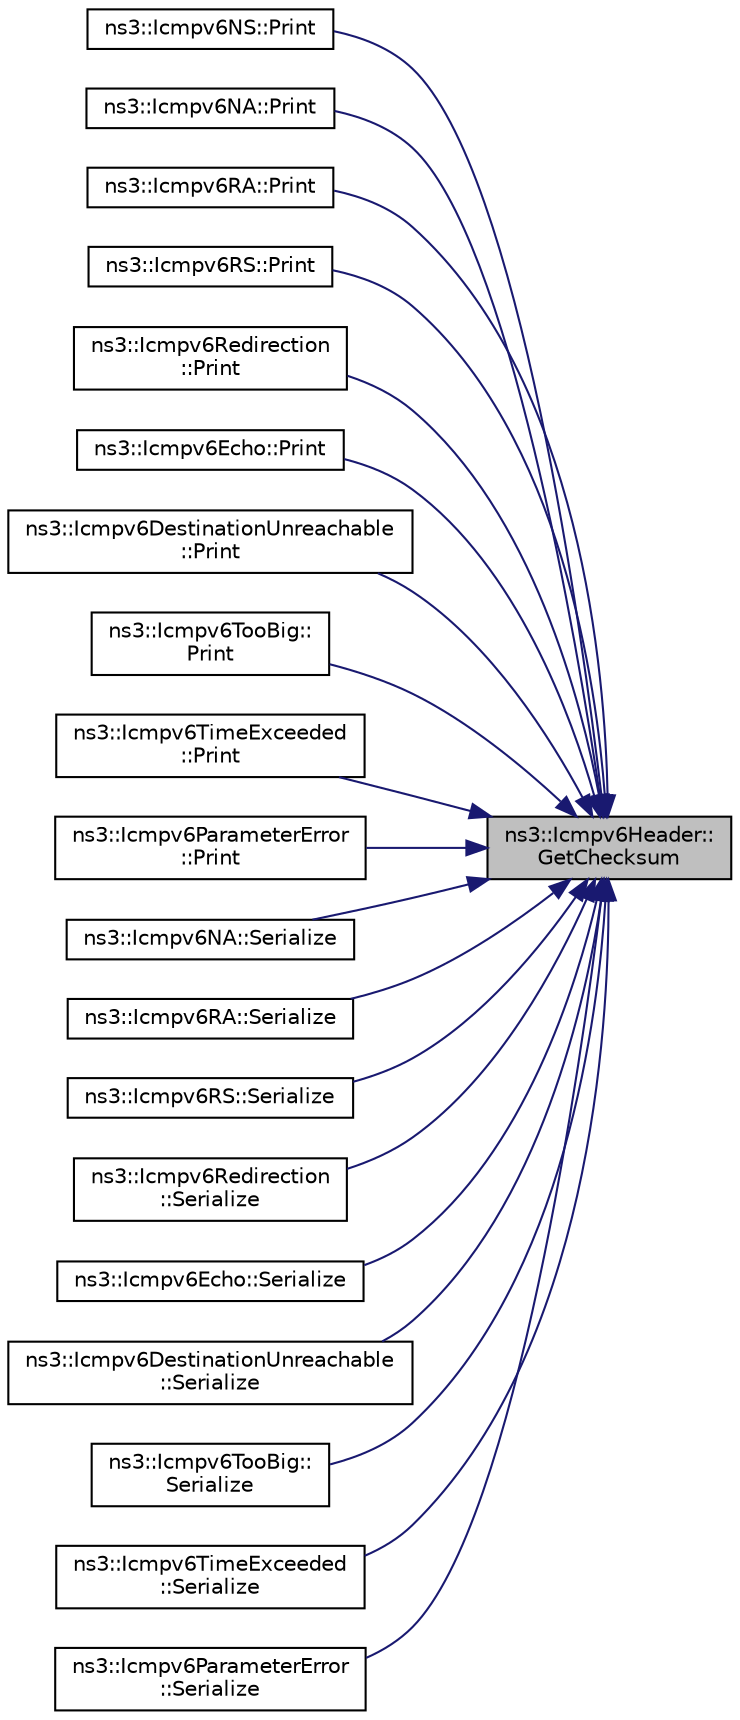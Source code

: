 digraph "ns3::Icmpv6Header::GetChecksum"
{
 // LATEX_PDF_SIZE
  edge [fontname="Helvetica",fontsize="10",labelfontname="Helvetica",labelfontsize="10"];
  node [fontname="Helvetica",fontsize="10",shape=record];
  rankdir="RL";
  Node1 [label="ns3::Icmpv6Header::\lGetChecksum",height=0.2,width=0.4,color="black", fillcolor="grey75", style="filled", fontcolor="black",tooltip="Get the checksum."];
  Node1 -> Node2 [dir="back",color="midnightblue",fontsize="10",style="solid",fontname="Helvetica"];
  Node2 [label="ns3::Icmpv6NS::Print",height=0.2,width=0.4,color="black", fillcolor="white", style="filled",URL="$classns3_1_1_icmpv6_n_s.html#abe8b6e10e16e0a0a10159d84c87f0f2a",tooltip="Print information."];
  Node1 -> Node3 [dir="back",color="midnightblue",fontsize="10",style="solid",fontname="Helvetica"];
  Node3 [label="ns3::Icmpv6NA::Print",height=0.2,width=0.4,color="black", fillcolor="white", style="filled",URL="$classns3_1_1_icmpv6_n_a.html#a07d529574ab48e2fd18c43306e5570d4",tooltip="Print information."];
  Node1 -> Node4 [dir="back",color="midnightblue",fontsize="10",style="solid",fontname="Helvetica"];
  Node4 [label="ns3::Icmpv6RA::Print",height=0.2,width=0.4,color="black", fillcolor="white", style="filled",URL="$classns3_1_1_icmpv6_r_a.html#af42661bca0961ad0166d02d0c88b8782",tooltip="Print information."];
  Node1 -> Node5 [dir="back",color="midnightblue",fontsize="10",style="solid",fontname="Helvetica"];
  Node5 [label="ns3::Icmpv6RS::Print",height=0.2,width=0.4,color="black", fillcolor="white", style="filled",URL="$classns3_1_1_icmpv6_r_s.html#ad7503a1e24c36ebde2017a103ddd6627",tooltip="Print information."];
  Node1 -> Node6 [dir="back",color="midnightblue",fontsize="10",style="solid",fontname="Helvetica"];
  Node6 [label="ns3::Icmpv6Redirection\l::Print",height=0.2,width=0.4,color="black", fillcolor="white", style="filled",URL="$classns3_1_1_icmpv6_redirection.html#ad5c4a1239e87b30e515dfa755591b61f",tooltip="Print information."];
  Node1 -> Node7 [dir="back",color="midnightblue",fontsize="10",style="solid",fontname="Helvetica"];
  Node7 [label="ns3::Icmpv6Echo::Print",height=0.2,width=0.4,color="black", fillcolor="white", style="filled",URL="$classns3_1_1_icmpv6_echo.html#a2b6188a106b9633c7eefc1a0732f1f8f",tooltip="Print information."];
  Node1 -> Node8 [dir="back",color="midnightblue",fontsize="10",style="solid",fontname="Helvetica"];
  Node8 [label="ns3::Icmpv6DestinationUnreachable\l::Print",height=0.2,width=0.4,color="black", fillcolor="white", style="filled",URL="$classns3_1_1_icmpv6_destination_unreachable.html#a4bbcfb518d0237545373dfc9a3032a4b",tooltip="Print information."];
  Node1 -> Node9 [dir="back",color="midnightblue",fontsize="10",style="solid",fontname="Helvetica"];
  Node9 [label="ns3::Icmpv6TooBig::\lPrint",height=0.2,width=0.4,color="black", fillcolor="white", style="filled",URL="$classns3_1_1_icmpv6_too_big.html#a76534f6e546174afa554bd4b849ae961",tooltip="Print information."];
  Node1 -> Node10 [dir="back",color="midnightblue",fontsize="10",style="solid",fontname="Helvetica"];
  Node10 [label="ns3::Icmpv6TimeExceeded\l::Print",height=0.2,width=0.4,color="black", fillcolor="white", style="filled",URL="$classns3_1_1_icmpv6_time_exceeded.html#a853d6811882ec72c32eeed050d2395cf",tooltip="Print information."];
  Node1 -> Node11 [dir="back",color="midnightblue",fontsize="10",style="solid",fontname="Helvetica"];
  Node11 [label="ns3::Icmpv6ParameterError\l::Print",height=0.2,width=0.4,color="black", fillcolor="white", style="filled",URL="$classns3_1_1_icmpv6_parameter_error.html#a223cc4de2494d4b525ca17c974526550",tooltip="Print information."];
  Node1 -> Node12 [dir="back",color="midnightblue",fontsize="10",style="solid",fontname="Helvetica"];
  Node12 [label="ns3::Icmpv6NA::Serialize",height=0.2,width=0.4,color="black", fillcolor="white", style="filled",URL="$classns3_1_1_icmpv6_n_a.html#af63511f282e7290b4368b77b869d739f",tooltip="Serialize the packet."];
  Node1 -> Node13 [dir="back",color="midnightblue",fontsize="10",style="solid",fontname="Helvetica"];
  Node13 [label="ns3::Icmpv6RA::Serialize",height=0.2,width=0.4,color="black", fillcolor="white", style="filled",URL="$classns3_1_1_icmpv6_r_a.html#aee1ae254556b10c1ffd1bdb1285ff579",tooltip="Serialize the packet."];
  Node1 -> Node14 [dir="back",color="midnightblue",fontsize="10",style="solid",fontname="Helvetica"];
  Node14 [label="ns3::Icmpv6RS::Serialize",height=0.2,width=0.4,color="black", fillcolor="white", style="filled",URL="$classns3_1_1_icmpv6_r_s.html#a6b87ce73e1dcccd598dd868997ec5541",tooltip="Serialize the packet."];
  Node1 -> Node15 [dir="back",color="midnightblue",fontsize="10",style="solid",fontname="Helvetica"];
  Node15 [label="ns3::Icmpv6Redirection\l::Serialize",height=0.2,width=0.4,color="black", fillcolor="white", style="filled",URL="$classns3_1_1_icmpv6_redirection.html#a28c9d2bdfe60df3740a03a0f929f6390",tooltip="Serialize the packet."];
  Node1 -> Node16 [dir="back",color="midnightblue",fontsize="10",style="solid",fontname="Helvetica"];
  Node16 [label="ns3::Icmpv6Echo::Serialize",height=0.2,width=0.4,color="black", fillcolor="white", style="filled",URL="$classns3_1_1_icmpv6_echo.html#a4ebf572a6d0ab57a65dae336411db10f",tooltip="Serialize the packet."];
  Node1 -> Node17 [dir="back",color="midnightblue",fontsize="10",style="solid",fontname="Helvetica"];
  Node17 [label="ns3::Icmpv6DestinationUnreachable\l::Serialize",height=0.2,width=0.4,color="black", fillcolor="white", style="filled",URL="$classns3_1_1_icmpv6_destination_unreachable.html#a307bf24f77edc801fb0a95b117bf8e82",tooltip="Serialize the packet."];
  Node1 -> Node18 [dir="back",color="midnightblue",fontsize="10",style="solid",fontname="Helvetica"];
  Node18 [label="ns3::Icmpv6TooBig::\lSerialize",height=0.2,width=0.4,color="black", fillcolor="white", style="filled",URL="$classns3_1_1_icmpv6_too_big.html#a307333cbfa102c539c3fdc1a6fe3bc1f",tooltip="Serialize the packet."];
  Node1 -> Node19 [dir="back",color="midnightblue",fontsize="10",style="solid",fontname="Helvetica"];
  Node19 [label="ns3::Icmpv6TimeExceeded\l::Serialize",height=0.2,width=0.4,color="black", fillcolor="white", style="filled",URL="$classns3_1_1_icmpv6_time_exceeded.html#a7e1ed342c15e7b9e19f11e9013f03714",tooltip="Serialize the packet."];
  Node1 -> Node20 [dir="back",color="midnightblue",fontsize="10",style="solid",fontname="Helvetica"];
  Node20 [label="ns3::Icmpv6ParameterError\l::Serialize",height=0.2,width=0.4,color="black", fillcolor="white", style="filled",URL="$classns3_1_1_icmpv6_parameter_error.html#a771961103fda9722d83ebbea35461bd4",tooltip="Serialize the packet."];
}
